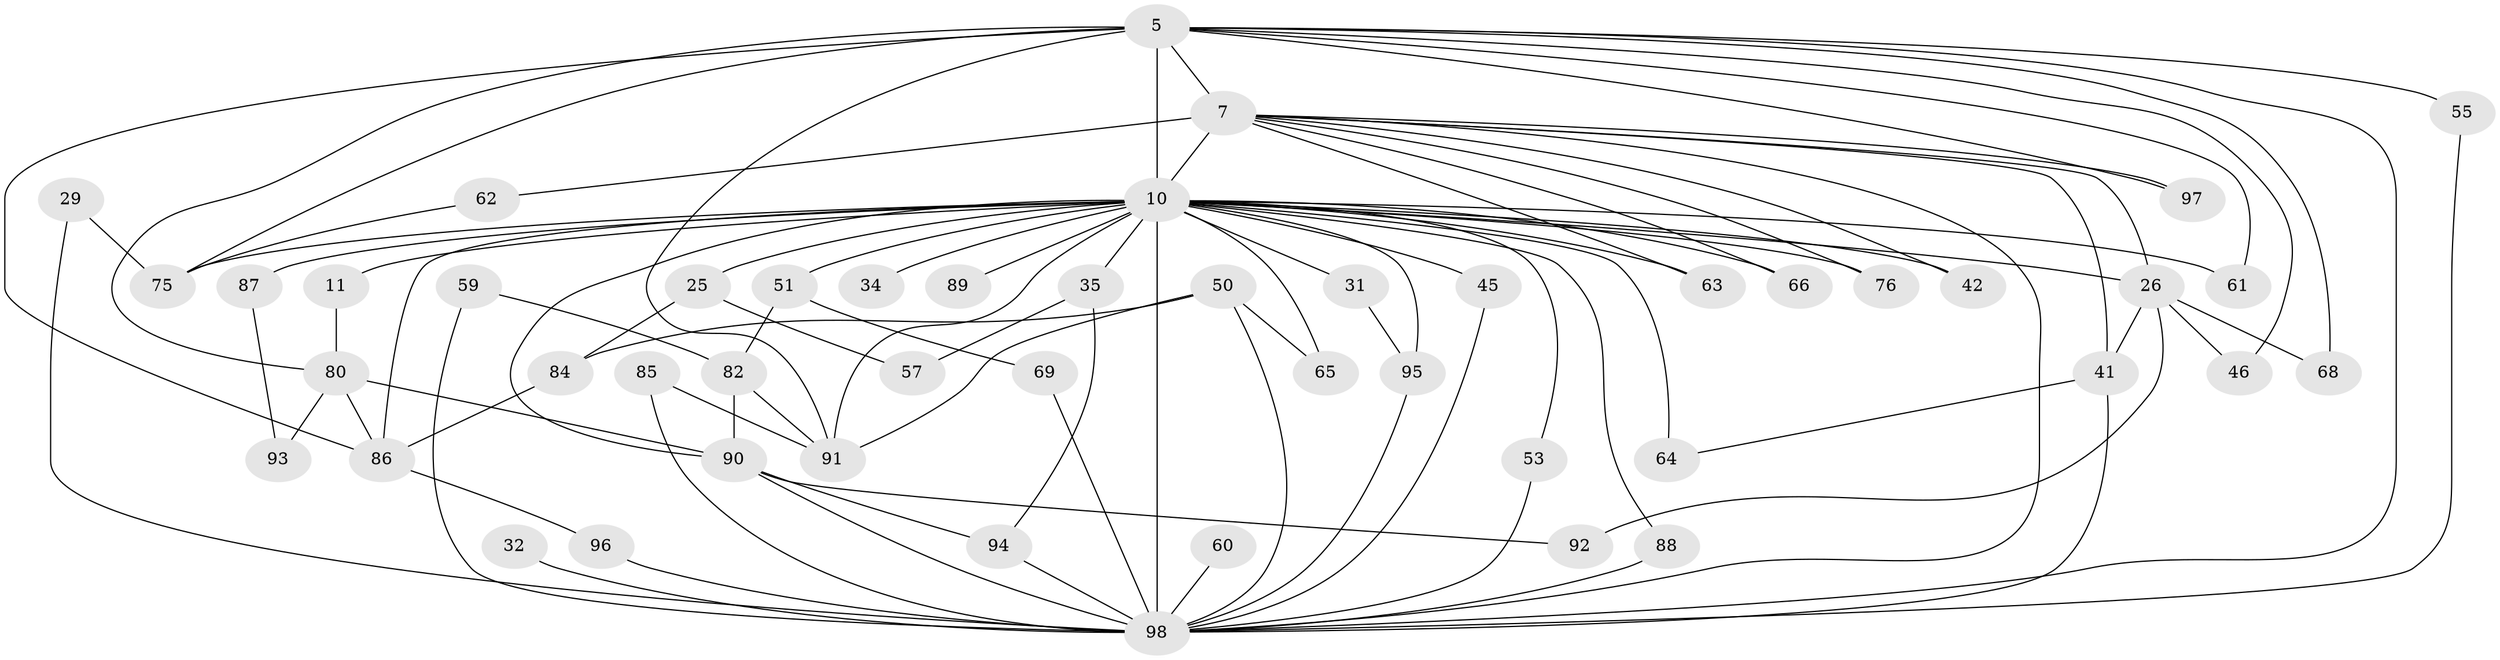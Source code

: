 // original degree distribution, {16: 0.01020408163265306, 25: 0.01020408163265306, 12: 0.01020408163265306, 21: 0.02040816326530612, 15: 0.01020408163265306, 14: 0.01020408163265306, 17: 0.01020408163265306, 26: 0.01020408163265306, 23: 0.01020408163265306, 3: 0.23469387755102042, 4: 0.09183673469387756, 8: 0.01020408163265306, 5: 0.08163265306122448, 7: 0.01020408163265306, 2: 0.46938775510204084}
// Generated by graph-tools (version 1.1) at 2025/43/03/09/25 04:43:16]
// undirected, 49 vertices, 93 edges
graph export_dot {
graph [start="1"]
  node [color=gray90,style=filled];
  5 [super="+1"];
  7 [super="+3"];
  10 [super="+6+9"];
  11;
  25 [super="+18"];
  26 [super="+24+22"];
  29;
  31 [super="+27"];
  32;
  34;
  35;
  41 [super="+20"];
  42;
  45 [super="+40"];
  46;
  50 [super="+19+30"];
  51;
  53;
  55;
  57;
  59;
  60;
  61;
  62;
  63 [super="+15+54"];
  64 [super="+58+48"];
  65;
  66;
  68;
  69 [super="+67"];
  75 [super="+28"];
  76;
  80 [super="+14+44+77"];
  82 [super="+17"];
  84 [super="+72"];
  85;
  86 [super="+52+47"];
  87 [super="+79"];
  88;
  89;
  90 [super="+39+78+83"];
  91 [super="+81+23+16"];
  92;
  93;
  94 [super="+74"];
  95 [super="+70"];
  96;
  97;
  98 [super="+36+56+73+71"];
  5 -- 7 [weight=4];
  5 -- 10 [weight=8];
  5 -- 46;
  5 -- 55;
  5 -- 68;
  5 -- 75 [weight=2];
  5 -- 97;
  5 -- 61;
  5 -- 86 [weight=2];
  5 -- 98 [weight=5];
  5 -- 80;
  5 -- 91 [weight=2];
  7 -- 10 [weight=8];
  7 -- 42;
  7 -- 66;
  7 -- 76;
  7 -- 97;
  7 -- 41;
  7 -- 62;
  7 -- 63;
  7 -- 26;
  7 -- 98 [weight=4];
  10 -- 31 [weight=3];
  10 -- 51;
  10 -- 61;
  10 -- 63 [weight=3];
  10 -- 65;
  10 -- 86 [weight=4];
  10 -- 88;
  10 -- 89 [weight=2];
  10 -- 66;
  10 -- 87 [weight=3];
  10 -- 90 [weight=4];
  10 -- 26 [weight=4];
  10 -- 34 [weight=2];
  10 -- 25 [weight=2];
  10 -- 64 [weight=3];
  10 -- 11 [weight=2];
  10 -- 75;
  10 -- 76;
  10 -- 95;
  10 -- 35 [weight=2];
  10 -- 42;
  10 -- 45 [weight=2];
  10 -- 53;
  10 -- 98 [weight=15];
  10 -- 91 [weight=3];
  11 -- 80;
  25 -- 57;
  25 -- 84;
  26 -- 46;
  26 -- 68;
  26 -- 92;
  26 -- 41;
  29 -- 75;
  29 -- 98;
  31 -- 95;
  32 -- 98 [weight=2];
  35 -- 57;
  35 -- 94;
  41 -- 64;
  41 -- 98;
  45 -- 98;
  50 -- 65;
  50 -- 84;
  50 -- 91 [weight=2];
  50 -- 98 [weight=2];
  51 -- 69 [weight=2];
  51 -- 82;
  53 -- 98;
  55 -- 98;
  59 -- 82;
  59 -- 98;
  60 -- 98 [weight=2];
  62 -- 75;
  69 -- 98;
  80 -- 93;
  80 -- 90;
  80 -- 86;
  82 -- 91 [weight=2];
  82 -- 90;
  84 -- 86;
  85 -- 91;
  85 -- 98;
  86 -- 96;
  87 -- 93;
  88 -- 98;
  90 -- 98;
  90 -- 92;
  90 -- 94;
  94 -- 98;
  95 -- 98;
  96 -- 98;
}
